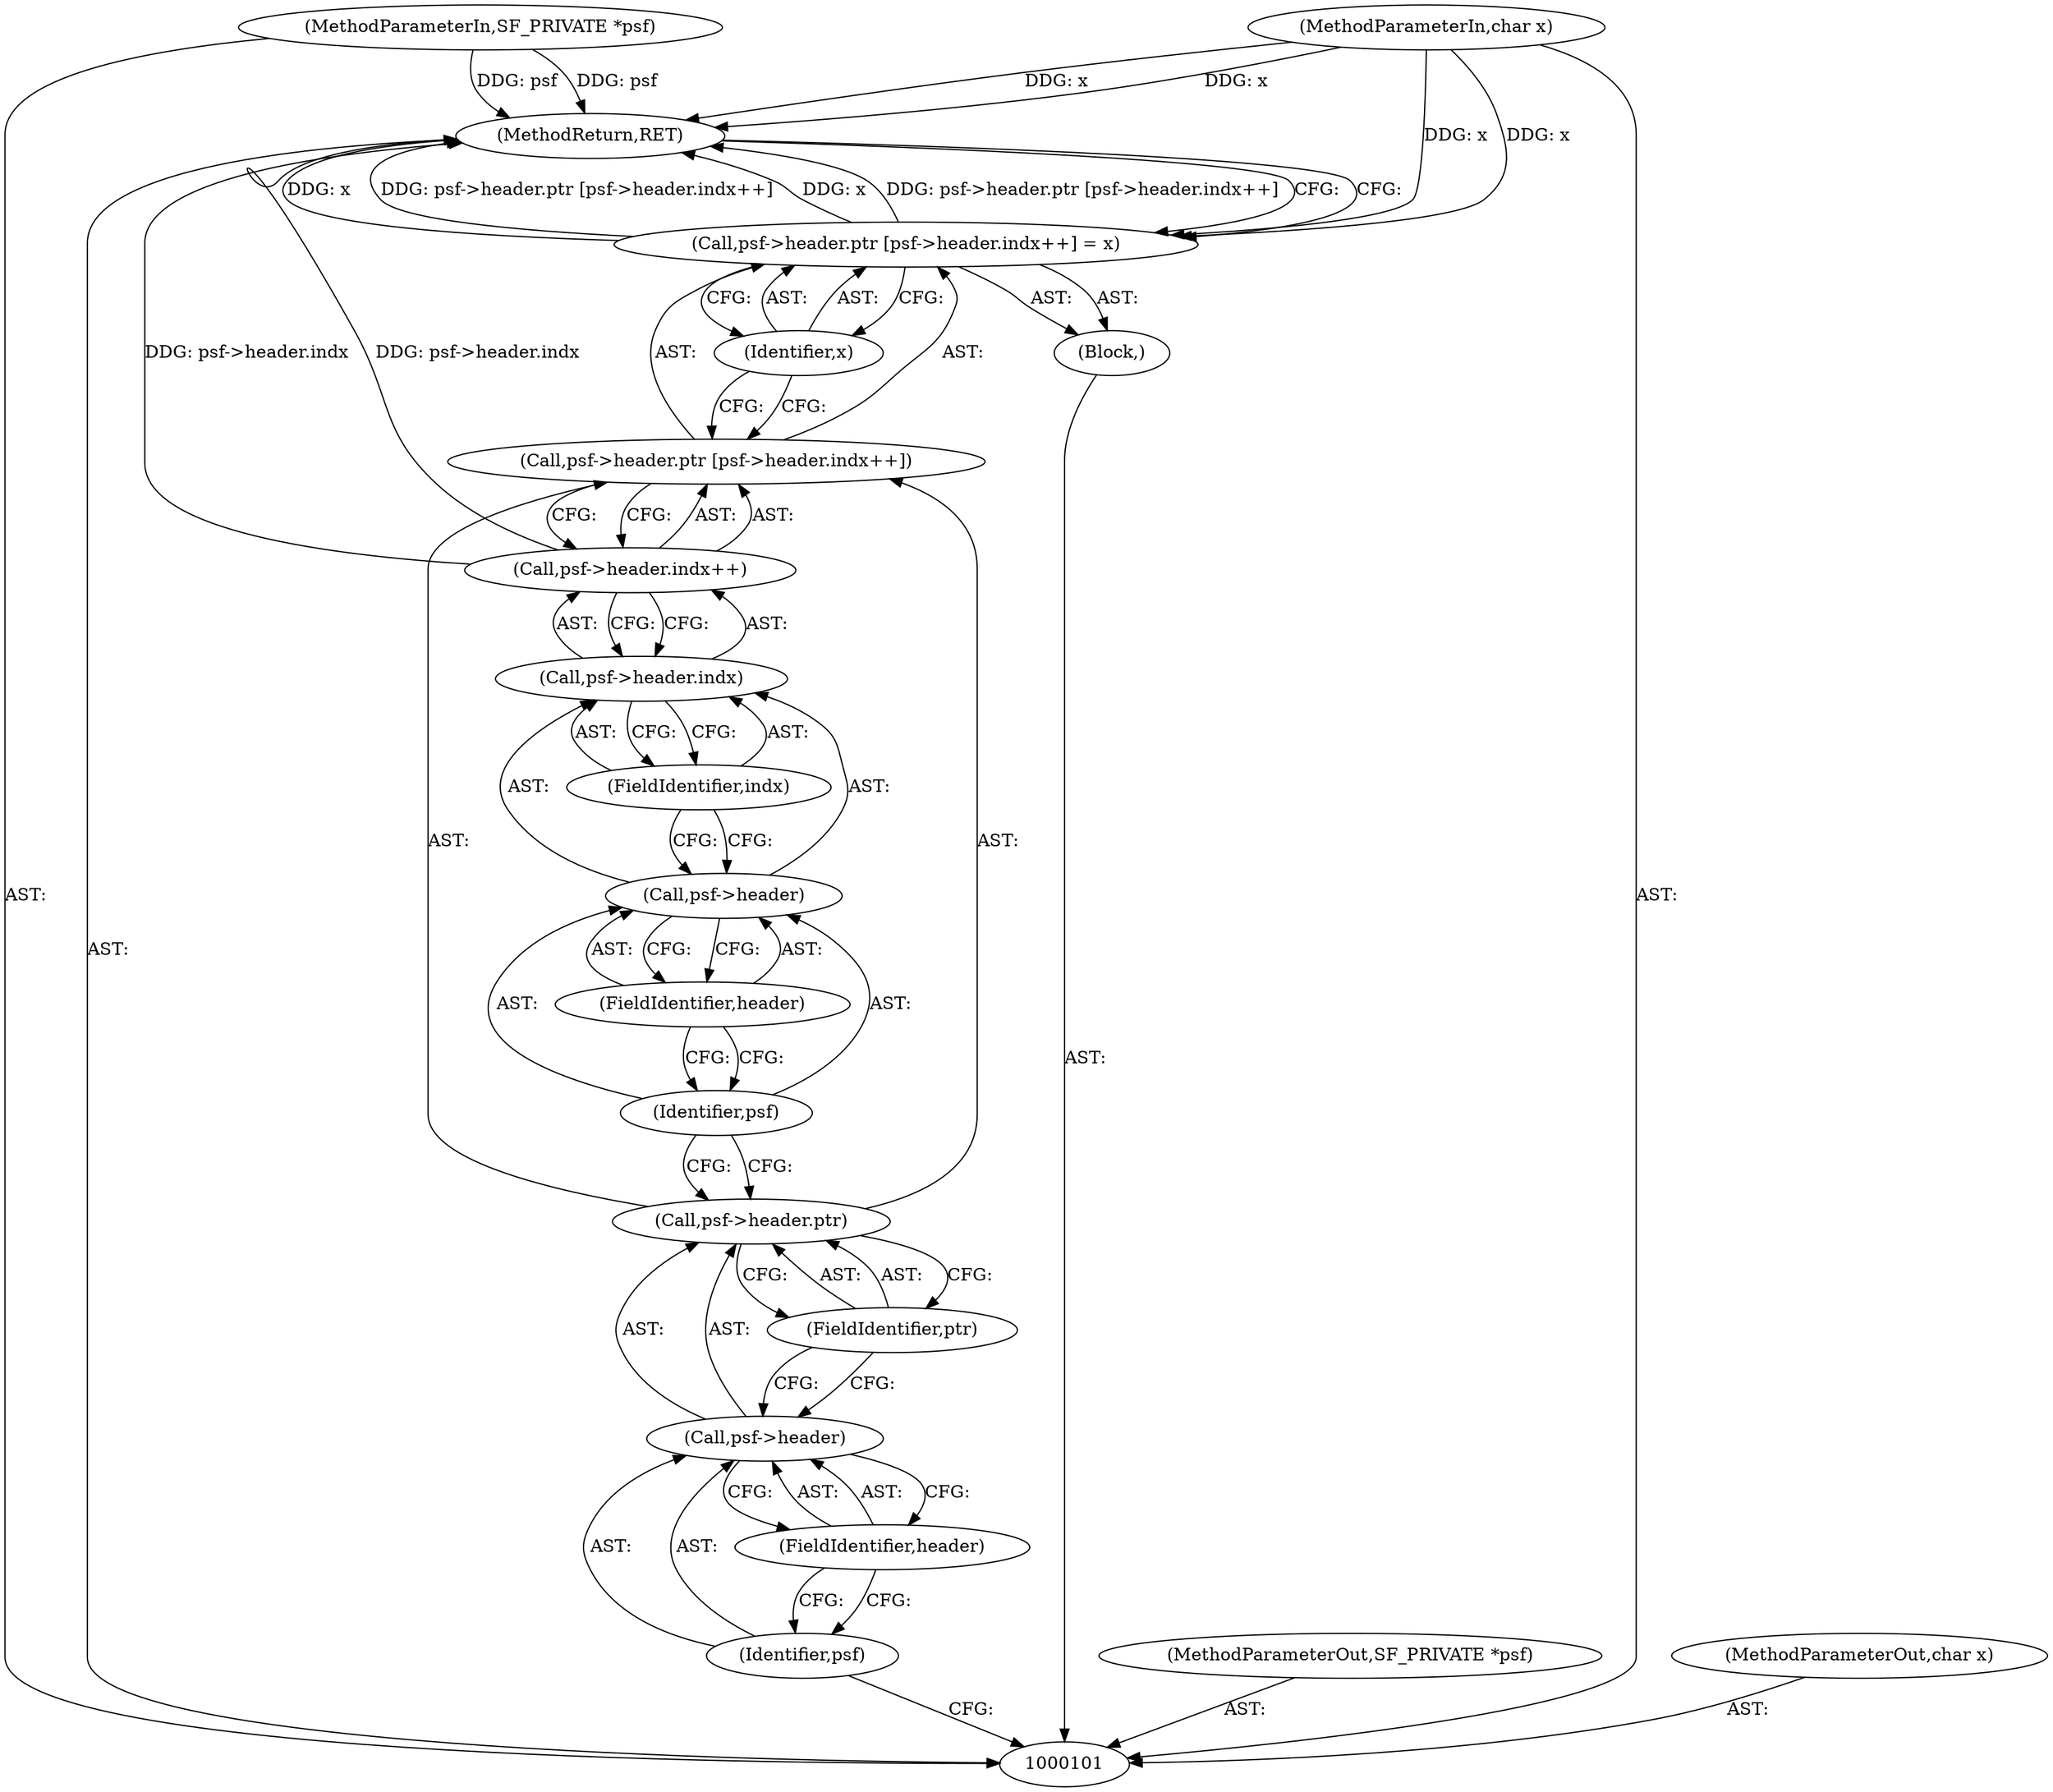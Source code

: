 digraph "0_libsndfile_708e996c87c5fae77b104ccfeb8f6db784c32074_5" {
"1000119" [label="(MethodReturn,RET)"];
"1000102" [label="(MethodParameterIn,SF_PRIVATE *psf)"];
"1000149" [label="(MethodParameterOut,SF_PRIVATE *psf)"];
"1000103" [label="(MethodParameterIn,char x)"];
"1000150" [label="(MethodParameterOut,char x)"];
"1000104" [label="(Block,)"];
"1000105" [label="(Call,psf->header.ptr [psf->header.indx++] = x)"];
"1000106" [label="(Call,psf->header.ptr [psf->header.indx++])"];
"1000107" [label="(Call,psf->header.ptr)"];
"1000108" [label="(Call,psf->header)"];
"1000109" [label="(Identifier,psf)"];
"1000111" [label="(FieldIdentifier,ptr)"];
"1000112" [label="(Call,psf->header.indx++)"];
"1000113" [label="(Call,psf->header.indx)"];
"1000114" [label="(Call,psf->header)"];
"1000115" [label="(Identifier,psf)"];
"1000116" [label="(FieldIdentifier,header)"];
"1000117" [label="(FieldIdentifier,indx)"];
"1000118" [label="(Identifier,x)"];
"1000110" [label="(FieldIdentifier,header)"];
"1000119" -> "1000101"  [label="AST: "];
"1000119" -> "1000105"  [label="CFG: "];
"1000103" -> "1000119"  [label="DDG: x"];
"1000105" -> "1000119"  [label="DDG: x"];
"1000105" -> "1000119"  [label="DDG: psf->header.ptr [psf->header.indx++]"];
"1000112" -> "1000119"  [label="DDG: psf->header.indx"];
"1000102" -> "1000119"  [label="DDG: psf"];
"1000102" -> "1000101"  [label="AST: "];
"1000102" -> "1000119"  [label="DDG: psf"];
"1000149" -> "1000101"  [label="AST: "];
"1000103" -> "1000101"  [label="AST: "];
"1000103" -> "1000119"  [label="DDG: x"];
"1000103" -> "1000105"  [label="DDG: x"];
"1000150" -> "1000101"  [label="AST: "];
"1000104" -> "1000101"  [label="AST: "];
"1000105" -> "1000104"  [label="AST: "];
"1000105" -> "1000104"  [label="AST: "];
"1000105" -> "1000118"  [label="CFG: "];
"1000106" -> "1000105"  [label="AST: "];
"1000118" -> "1000105"  [label="AST: "];
"1000119" -> "1000105"  [label="CFG: "];
"1000105" -> "1000119"  [label="DDG: x"];
"1000105" -> "1000119"  [label="DDG: psf->header.ptr [psf->header.indx++]"];
"1000103" -> "1000105"  [label="DDG: x"];
"1000106" -> "1000105"  [label="AST: "];
"1000106" -> "1000112"  [label="CFG: "];
"1000107" -> "1000106"  [label="AST: "];
"1000112" -> "1000106"  [label="AST: "];
"1000118" -> "1000106"  [label="CFG: "];
"1000107" -> "1000106"  [label="AST: "];
"1000107" -> "1000111"  [label="CFG: "];
"1000108" -> "1000107"  [label="AST: "];
"1000111" -> "1000107"  [label="AST: "];
"1000115" -> "1000107"  [label="CFG: "];
"1000108" -> "1000107"  [label="AST: "];
"1000108" -> "1000110"  [label="CFG: "];
"1000109" -> "1000108"  [label="AST: "];
"1000110" -> "1000108"  [label="AST: "];
"1000111" -> "1000108"  [label="CFG: "];
"1000109" -> "1000108"  [label="AST: "];
"1000109" -> "1000101"  [label="CFG: "];
"1000110" -> "1000109"  [label="CFG: "];
"1000111" -> "1000107"  [label="AST: "];
"1000111" -> "1000108"  [label="CFG: "];
"1000107" -> "1000111"  [label="CFG: "];
"1000112" -> "1000106"  [label="AST: "];
"1000112" -> "1000113"  [label="CFG: "];
"1000113" -> "1000112"  [label="AST: "];
"1000106" -> "1000112"  [label="CFG: "];
"1000112" -> "1000119"  [label="DDG: psf->header.indx"];
"1000113" -> "1000112"  [label="AST: "];
"1000113" -> "1000117"  [label="CFG: "];
"1000114" -> "1000113"  [label="AST: "];
"1000117" -> "1000113"  [label="AST: "];
"1000112" -> "1000113"  [label="CFG: "];
"1000114" -> "1000113"  [label="AST: "];
"1000114" -> "1000116"  [label="CFG: "];
"1000115" -> "1000114"  [label="AST: "];
"1000116" -> "1000114"  [label="AST: "];
"1000117" -> "1000114"  [label="CFG: "];
"1000115" -> "1000114"  [label="AST: "];
"1000115" -> "1000107"  [label="CFG: "];
"1000116" -> "1000115"  [label="CFG: "];
"1000116" -> "1000114"  [label="AST: "];
"1000116" -> "1000115"  [label="CFG: "];
"1000114" -> "1000116"  [label="CFG: "];
"1000117" -> "1000113"  [label="AST: "];
"1000117" -> "1000114"  [label="CFG: "];
"1000113" -> "1000117"  [label="CFG: "];
"1000118" -> "1000105"  [label="AST: "];
"1000118" -> "1000106"  [label="CFG: "];
"1000105" -> "1000118"  [label="CFG: "];
"1000110" -> "1000108"  [label="AST: "];
"1000110" -> "1000109"  [label="CFG: "];
"1000108" -> "1000110"  [label="CFG: "];
}
